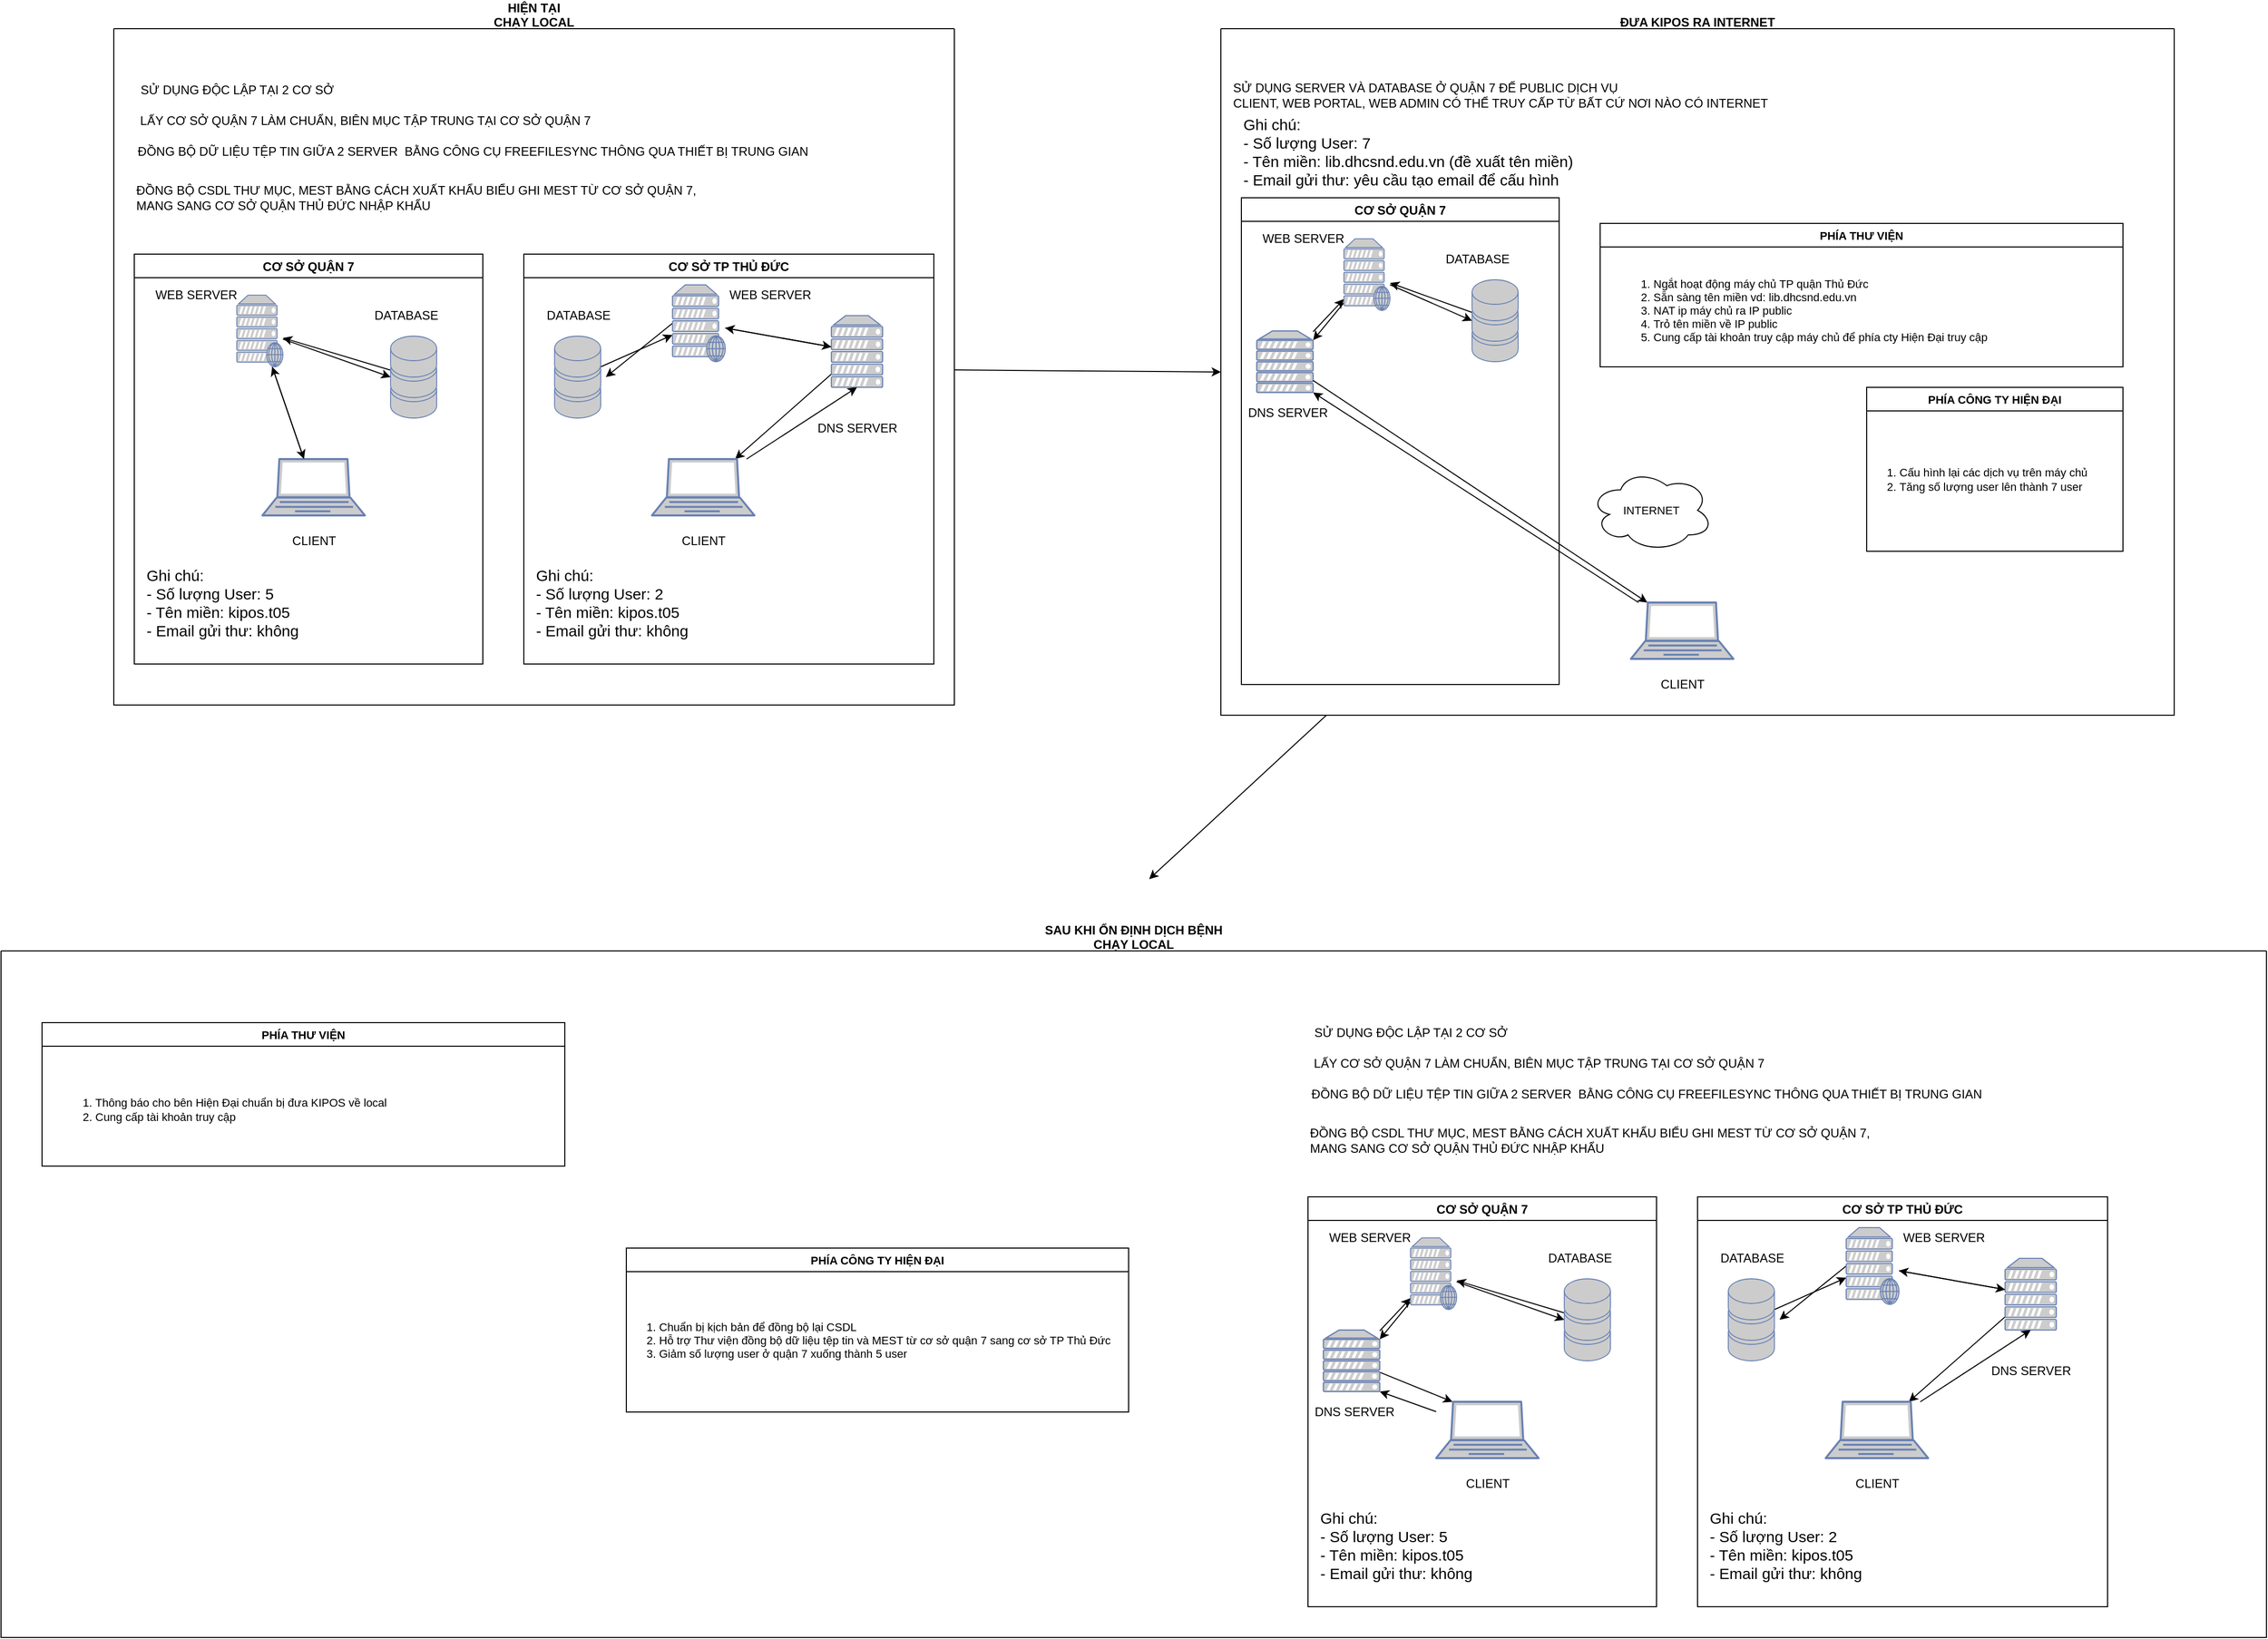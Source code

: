 <mxfile version="14.9.0" type="github">
  <diagram name="Page-1" id="2a216829-ef6e-dabb-86c1-c78162f3ba2b">
    <mxGraphModel dx="593" dy="331" grid="1" gridSize="10" guides="1" tooltips="1" connect="1" arrows="1" fold="1" page="1" pageScale="1" pageWidth="2336" pageHeight="1654" background="none" math="0" shadow="0">
      <root>
        <mxCell id="0" />
        <mxCell id="1" parent="0" />
        <mxCell id="NUjjfqa_huzqdR6QL24O-115" style="edgeStyle=none;rounded=0;orthogonalLoop=1;jettySize=auto;html=1;fontSize=11;entryX=0;entryY=0.5;entryDx=0;entryDy=0;" edge="1" parent="1" source="NUjjfqa_huzqdR6QL24O-2" target="NUjjfqa_huzqdR6QL24O-3">
          <mxGeometry relative="1" as="geometry">
            <mxPoint x="1170" y="530" as="targetPoint" />
          </mxGeometry>
        </mxCell>
        <mxCell id="NUjjfqa_huzqdR6QL24O-2" value="HIỆN TẠI&#xa;CHẠY LOCAL&#xa;&#xa;" style="swimlane;startSize=0;" vertex="1" parent="1">
          <mxGeometry x="140" y="70" width="820" height="660" as="geometry" />
        </mxCell>
        <mxCell id="NUjjfqa_huzqdR6QL24O-6" value="CƠ SỞ QUẬN 7" style="swimlane;" vertex="1" parent="NUjjfqa_huzqdR6QL24O-2">
          <mxGeometry x="20" y="220" width="340" height="400" as="geometry" />
        </mxCell>
        <mxCell id="NUjjfqa_huzqdR6QL24O-15" style="edgeStyle=none;rounded=0;orthogonalLoop=1;jettySize=auto;html=1;" edge="1" parent="NUjjfqa_huzqdR6QL24O-6" source="NUjjfqa_huzqdR6QL24O-9" target="NUjjfqa_huzqdR6QL24O-36">
          <mxGeometry relative="1" as="geometry" />
        </mxCell>
        <mxCell id="NUjjfqa_huzqdR6QL24O-9" value="" style="fontColor=#0066CC;verticalAlign=top;verticalLabelPosition=bottom;labelPosition=center;align=center;html=1;outlineConnect=0;fillColor=#CCCCCC;strokeColor=#6881B3;gradientColor=none;gradientDirection=north;strokeWidth=2;shape=mxgraph.networks.storage;" vertex="1" parent="NUjjfqa_huzqdR6QL24O-6">
          <mxGeometry x="250" y="80" width="45" height="80" as="geometry" />
        </mxCell>
        <mxCell id="NUjjfqa_huzqdR6QL24O-14" style="edgeStyle=none;rounded=0;orthogonalLoop=1;jettySize=auto;html=1;entryX=0;entryY=0.5;entryDx=0;entryDy=0;entryPerimeter=0;" edge="1" parent="NUjjfqa_huzqdR6QL24O-6" source="NUjjfqa_huzqdR6QL24O-36" target="NUjjfqa_huzqdR6QL24O-9">
          <mxGeometry relative="1" as="geometry" />
        </mxCell>
        <mxCell id="NUjjfqa_huzqdR6QL24O-158" style="edgeStyle=none;rounded=0;orthogonalLoop=1;jettySize=auto;html=1;fontSize=11;" edge="1" parent="NUjjfqa_huzqdR6QL24O-6" source="NUjjfqa_huzqdR6QL24O-13" target="NUjjfqa_huzqdR6QL24O-36">
          <mxGeometry relative="1" as="geometry" />
        </mxCell>
        <mxCell id="NUjjfqa_huzqdR6QL24O-13" value="" style="fontColor=#0066CC;verticalAlign=top;verticalLabelPosition=bottom;labelPosition=center;align=center;html=1;outlineConnect=0;fillColor=#CCCCCC;strokeColor=#6881B3;gradientColor=none;gradientDirection=north;strokeWidth=2;shape=mxgraph.networks.laptop;" vertex="1" parent="NUjjfqa_huzqdR6QL24O-6">
          <mxGeometry x="125" y="200" width="100" height="55" as="geometry" />
        </mxCell>
        <mxCell id="NUjjfqa_huzqdR6QL24O-19" value="DATABASE" style="text;html=1;align=center;verticalAlign=middle;resizable=0;points=[];autosize=1;strokeColor=none;" vertex="1" parent="NUjjfqa_huzqdR6QL24O-6">
          <mxGeometry x="225" y="50" width="80" height="20" as="geometry" />
        </mxCell>
        <mxCell id="NUjjfqa_huzqdR6QL24O-20" value="CLIENT" style="text;html=1;align=center;verticalAlign=middle;resizable=0;points=[];autosize=1;strokeColor=none;" vertex="1" parent="NUjjfqa_huzqdR6QL24O-6">
          <mxGeometry x="145" y="270" width="60" height="20" as="geometry" />
        </mxCell>
        <mxCell id="NUjjfqa_huzqdR6QL24O-21" value="&lt;font style=&quot;font-size: 15px&quot;&gt;Ghi chú:&lt;br&gt;- Số lượng User: 5&lt;br&gt;- Tên miền: kipos.t05&lt;br&gt;- Email gửi thư: không&lt;/font&gt;" style="text;html=1;align=left;verticalAlign=middle;resizable=0;points=[];autosize=1;strokeColor=none;" vertex="1" parent="NUjjfqa_huzqdR6QL24O-6">
          <mxGeometry x="10" y="310" width="160" height="60" as="geometry" />
        </mxCell>
        <mxCell id="NUjjfqa_huzqdR6QL24O-160" style="edgeStyle=none;rounded=0;orthogonalLoop=1;jettySize=auto;html=1;fontSize=11;" edge="1" parent="NUjjfqa_huzqdR6QL24O-6" source="NUjjfqa_huzqdR6QL24O-36" target="NUjjfqa_huzqdR6QL24O-13">
          <mxGeometry relative="1" as="geometry" />
        </mxCell>
        <mxCell id="NUjjfqa_huzqdR6QL24O-36" value="" style="fontColor=#0066CC;verticalAlign=top;verticalLabelPosition=bottom;labelPosition=center;align=center;html=1;outlineConnect=0;fillColor=#CCCCCC;strokeColor=#6881B3;gradientColor=none;gradientDirection=north;strokeWidth=2;shape=mxgraph.networks.web_server;" vertex="1" parent="NUjjfqa_huzqdR6QL24O-6">
          <mxGeometry x="100" y="40" width="45" height="70" as="geometry" />
        </mxCell>
        <mxCell id="NUjjfqa_huzqdR6QL24O-39" value="WEB SERVER" style="text;html=1;align=center;verticalAlign=middle;resizable=0;points=[];autosize=1;strokeColor=none;" vertex="1" parent="NUjjfqa_huzqdR6QL24O-6">
          <mxGeometry x="10" y="30" width="100" height="20" as="geometry" />
        </mxCell>
        <mxCell id="NUjjfqa_huzqdR6QL24O-22" value="CƠ SỞ TP THỦ ĐỨC" style="swimlane;" vertex="1" parent="NUjjfqa_huzqdR6QL24O-2">
          <mxGeometry x="400" y="220" width="400" height="400" as="geometry" />
        </mxCell>
        <mxCell id="NUjjfqa_huzqdR6QL24O-34" style="edgeStyle=none;rounded=0;orthogonalLoop=1;jettySize=auto;html=1;" edge="1" parent="NUjjfqa_huzqdR6QL24O-22" source="NUjjfqa_huzqdR6QL24O-24" target="NUjjfqa_huzqdR6QL24O-41">
          <mxGeometry relative="1" as="geometry" />
        </mxCell>
        <mxCell id="NUjjfqa_huzqdR6QL24O-24" value="" style="fontColor=#0066CC;verticalAlign=top;verticalLabelPosition=bottom;labelPosition=center;align=center;html=1;outlineConnect=0;fillColor=#CCCCCC;strokeColor=#6881B3;gradientColor=none;gradientDirection=north;strokeWidth=2;shape=mxgraph.networks.storage;" vertex="1" parent="NUjjfqa_huzqdR6QL24O-22">
          <mxGeometry x="30" y="80" width="45" height="80" as="geometry" />
        </mxCell>
        <mxCell id="NUjjfqa_huzqdR6QL24O-25" style="edgeStyle=none;rounded=0;orthogonalLoop=1;jettySize=auto;html=1;exitX=0;exitY=0.5;exitDx=0;exitDy=0;exitPerimeter=0;" edge="1" parent="NUjjfqa_huzqdR6QL24O-22" source="NUjjfqa_huzqdR6QL24O-41">
          <mxGeometry relative="1" as="geometry">
            <mxPoint x="80" y="120" as="targetPoint" />
          </mxGeometry>
        </mxCell>
        <mxCell id="NUjjfqa_huzqdR6QL24O-26" style="edgeStyle=none;rounded=0;orthogonalLoop=1;jettySize=auto;html=1;" edge="1" parent="NUjjfqa_huzqdR6QL24O-22" source="NUjjfqa_huzqdR6QL24O-27" target="NUjjfqa_huzqdR6QL24O-29">
          <mxGeometry relative="1" as="geometry" />
        </mxCell>
        <mxCell id="NUjjfqa_huzqdR6QL24O-43" style="edgeStyle=none;rounded=0;orthogonalLoop=1;jettySize=auto;html=1;" edge="1" parent="NUjjfqa_huzqdR6QL24O-22" source="NUjjfqa_huzqdR6QL24O-27" target="NUjjfqa_huzqdR6QL24O-41">
          <mxGeometry relative="1" as="geometry" />
        </mxCell>
        <mxCell id="NUjjfqa_huzqdR6QL24O-27" value="" style="fontColor=#0066CC;verticalAlign=top;verticalLabelPosition=bottom;labelPosition=center;align=center;html=1;outlineConnect=0;fillColor=#CCCCCC;strokeColor=#6881B3;gradientColor=none;gradientDirection=north;strokeWidth=2;shape=mxgraph.networks.server;" vertex="1" parent="NUjjfqa_huzqdR6QL24O-22">
          <mxGeometry x="300" y="60" width="50" height="70" as="geometry" />
        </mxCell>
        <mxCell id="NUjjfqa_huzqdR6QL24O-28" style="edgeStyle=none;rounded=0;orthogonalLoop=1;jettySize=auto;html=1;entryX=0.5;entryY=1;entryDx=0;entryDy=0;entryPerimeter=0;" edge="1" parent="NUjjfqa_huzqdR6QL24O-22" source="NUjjfqa_huzqdR6QL24O-29" target="NUjjfqa_huzqdR6QL24O-27">
          <mxGeometry relative="1" as="geometry" />
        </mxCell>
        <mxCell id="NUjjfqa_huzqdR6QL24O-29" value="" style="fontColor=#0066CC;verticalAlign=top;verticalLabelPosition=bottom;labelPosition=center;align=center;html=1;outlineConnect=0;fillColor=#CCCCCC;strokeColor=#6881B3;gradientColor=none;gradientDirection=north;strokeWidth=2;shape=mxgraph.networks.laptop;" vertex="1" parent="NUjjfqa_huzqdR6QL24O-22">
          <mxGeometry x="125" y="200" width="100" height="55" as="geometry" />
        </mxCell>
        <mxCell id="NUjjfqa_huzqdR6QL24O-30" value="DNS SERVER" style="text;html=1;align=center;verticalAlign=middle;resizable=0;points=[];autosize=1;strokeColor=none;" vertex="1" parent="NUjjfqa_huzqdR6QL24O-22">
          <mxGeometry x="280" y="160" width="90" height="20" as="geometry" />
        </mxCell>
        <mxCell id="NUjjfqa_huzqdR6QL24O-31" value="DATABASE" style="text;html=1;align=center;verticalAlign=middle;resizable=0;points=[];autosize=1;strokeColor=none;" vertex="1" parent="NUjjfqa_huzqdR6QL24O-22">
          <mxGeometry x="12.5" y="50" width="80" height="20" as="geometry" />
        </mxCell>
        <mxCell id="NUjjfqa_huzqdR6QL24O-32" value="CLIENT" style="text;html=1;align=center;verticalAlign=middle;resizable=0;points=[];autosize=1;strokeColor=none;" vertex="1" parent="NUjjfqa_huzqdR6QL24O-22">
          <mxGeometry x="145" y="270" width="60" height="20" as="geometry" />
        </mxCell>
        <mxCell id="NUjjfqa_huzqdR6QL24O-33" value="&lt;font style=&quot;font-size: 15px&quot;&gt;Ghi chú:&lt;br&gt;- Số lượng User: 2&lt;br&gt;- Tên miền: kipos.t05&lt;br&gt;- Email gửi thư: không&lt;/font&gt;" style="text;html=1;align=left;verticalAlign=middle;resizable=0;points=[];autosize=1;strokeColor=none;" vertex="1" parent="NUjjfqa_huzqdR6QL24O-22">
          <mxGeometry x="10" y="310" width="160" height="60" as="geometry" />
        </mxCell>
        <mxCell id="NUjjfqa_huzqdR6QL24O-42" style="edgeStyle=none;rounded=0;orthogonalLoop=1;jettySize=auto;html=1;" edge="1" parent="NUjjfqa_huzqdR6QL24O-22" source="NUjjfqa_huzqdR6QL24O-41" target="NUjjfqa_huzqdR6QL24O-27">
          <mxGeometry relative="1" as="geometry" />
        </mxCell>
        <mxCell id="NUjjfqa_huzqdR6QL24O-41" value="" style="fontColor=#0066CC;verticalAlign=top;verticalLabelPosition=bottom;labelPosition=center;align=center;html=1;outlineConnect=0;fillColor=#CCCCCC;strokeColor=#6881B3;gradientColor=none;gradientDirection=north;strokeWidth=2;shape=mxgraph.networks.web_server;" vertex="1" parent="NUjjfqa_huzqdR6QL24O-22">
          <mxGeometry x="145" y="30" width="51.5" height="75" as="geometry" />
        </mxCell>
        <mxCell id="NUjjfqa_huzqdR6QL24O-44" value="WEB SERVER" style="text;html=1;align=center;verticalAlign=middle;resizable=0;points=[];autosize=1;strokeColor=none;" vertex="1" parent="NUjjfqa_huzqdR6QL24O-22">
          <mxGeometry x="190" y="30" width="100" height="20" as="geometry" />
        </mxCell>
        <mxCell id="NUjjfqa_huzqdR6QL24O-35" value="SỬ DỤNG ĐỘC LẬP TẠI 2 CƠ SỞ" style="text;html=1;align=center;verticalAlign=middle;resizable=0;points=[];autosize=1;strokeColor=none;" vertex="1" parent="NUjjfqa_huzqdR6QL24O-2">
          <mxGeometry x="20" y="50" width="200" height="20" as="geometry" />
        </mxCell>
        <mxCell id="NUjjfqa_huzqdR6QL24O-45" value="ĐỒNG BỘ DỮ LIỆU TỆP TIN GIỮA 2 SERVER&amp;nbsp; BẰNG CÔNG CỤ FREEFILESYNC THÔNG QUA THIẾT BỊ TRUNG GIAN" style="text;html=1;align=center;verticalAlign=middle;resizable=0;points=[];autosize=1;strokeColor=none;" vertex="1" parent="NUjjfqa_huzqdR6QL24O-2">
          <mxGeometry x="15" y="110" width="670" height="20" as="geometry" />
        </mxCell>
        <mxCell id="NUjjfqa_huzqdR6QL24O-49" value="LẤY CƠ SỞ QUẬN 7 LÀM CHUẨN, BIÊN MỤC TẬP TRUNG TẠI CƠ SỞ QUẬN 7" style="text;html=1;align=center;verticalAlign=middle;resizable=0;points=[];autosize=1;strokeColor=none;" vertex="1" parent="NUjjfqa_huzqdR6QL24O-2">
          <mxGeometry x="20" y="80" width="450" height="20" as="geometry" />
        </mxCell>
        <mxCell id="NUjjfqa_huzqdR6QL24O-46" value="ĐỒNG BỘ CSDL THƯ MỤC, MEST BẰNG CÁCH XUẤT KHẨU BIỂU GHI MEST TỪ CƠ SỞ QUẬN 7,&lt;br&gt;MANG SANG CƠ SỞ QUẬN THỦ ĐỨC NHẬP KHẨU" style="text;html=1;align=left;verticalAlign=middle;resizable=0;points=[];autosize=1;strokeColor=none;" vertex="1" parent="NUjjfqa_huzqdR6QL24O-2">
          <mxGeometry x="20" y="150" width="560" height="30" as="geometry" />
        </mxCell>
        <mxCell id="NUjjfqa_huzqdR6QL24O-116" style="edgeStyle=none;rounded=0;orthogonalLoop=1;jettySize=auto;html=1;fontSize=11;" edge="1" parent="1" source="NUjjfqa_huzqdR6QL24O-3">
          <mxGeometry relative="1" as="geometry">
            <mxPoint x="1150" y="900" as="targetPoint" />
          </mxGeometry>
        </mxCell>
        <mxCell id="NUjjfqa_huzqdR6QL24O-3" value="ĐƯA KIPOS RA INTERNET&#xa;" style="swimlane;startSize=0;" vertex="1" parent="1">
          <mxGeometry x="1220" y="70" width="930" height="670" as="geometry" />
        </mxCell>
        <mxCell id="NUjjfqa_huzqdR6QL24O-50" value="SỬ DỤNG SERVER VÀ DATABASE Ở QUẬN 7 ĐỂ PUBLIC DỊCH VỤ&lt;br&gt;CLIENT, WEB PORTAL, WEB ADMIN CÓ THỂ TRUY CẤP TỪ BẤT CỨ NƠI NÀO CÓ INTERNET" style="text;html=1;align=left;verticalAlign=middle;resizable=0;points=[];autosize=1;strokeColor=none;" vertex="1" parent="NUjjfqa_huzqdR6QL24O-3">
          <mxGeometry x="10" y="50" width="540" height="30" as="geometry" />
        </mxCell>
        <mxCell id="NUjjfqa_huzqdR6QL24O-51" value="CƠ SỞ QUẬN 7" style="swimlane;" vertex="1" parent="NUjjfqa_huzqdR6QL24O-3">
          <mxGeometry x="20" y="165" width="310" height="475" as="geometry" />
        </mxCell>
        <mxCell id="NUjjfqa_huzqdR6QL24O-52" style="edgeStyle=none;rounded=0;orthogonalLoop=1;jettySize=auto;html=1;" edge="1" parent="NUjjfqa_huzqdR6QL24O-51" source="NUjjfqa_huzqdR6QL24O-53" target="NUjjfqa_huzqdR6QL24O-65">
          <mxGeometry relative="1" as="geometry" />
        </mxCell>
        <mxCell id="NUjjfqa_huzqdR6QL24O-53" value="" style="fontColor=#0066CC;verticalAlign=top;verticalLabelPosition=bottom;labelPosition=center;align=center;html=1;outlineConnect=0;fillColor=#CCCCCC;strokeColor=#6881B3;gradientColor=none;gradientDirection=north;strokeWidth=2;shape=mxgraph.networks.storage;" vertex="1" parent="NUjjfqa_huzqdR6QL24O-51">
          <mxGeometry x="225" y="80" width="45" height="80" as="geometry" />
        </mxCell>
        <mxCell id="NUjjfqa_huzqdR6QL24O-54" style="edgeStyle=none;rounded=0;orthogonalLoop=1;jettySize=auto;html=1;entryX=0;entryY=0.5;entryDx=0;entryDy=0;entryPerimeter=0;" edge="1" parent="NUjjfqa_huzqdR6QL24O-51" source="NUjjfqa_huzqdR6QL24O-65" target="NUjjfqa_huzqdR6QL24O-53">
          <mxGeometry relative="1" as="geometry" />
        </mxCell>
        <mxCell id="NUjjfqa_huzqdR6QL24O-56" style="edgeStyle=none;rounded=0;orthogonalLoop=1;jettySize=auto;html=1;" edge="1" parent="NUjjfqa_huzqdR6QL24O-51" source="NUjjfqa_huzqdR6QL24O-57" target="NUjjfqa_huzqdR6QL24O-65">
          <mxGeometry relative="1" as="geometry" />
        </mxCell>
        <mxCell id="NUjjfqa_huzqdR6QL24O-57" value="" style="fontColor=#0066CC;verticalAlign=top;verticalLabelPosition=bottom;labelPosition=center;align=center;html=1;outlineConnect=0;fillColor=#CCCCCC;strokeColor=#6881B3;gradientColor=none;gradientDirection=north;strokeWidth=2;shape=mxgraph.networks.server;" vertex="1" parent="NUjjfqa_huzqdR6QL24O-51">
          <mxGeometry x="15" y="130" width="55" height="60" as="geometry" />
        </mxCell>
        <mxCell id="NUjjfqa_huzqdR6QL24O-60" value="DNS SERVER" style="text;html=1;align=center;verticalAlign=middle;resizable=0;points=[];autosize=1;strokeColor=none;" vertex="1" parent="NUjjfqa_huzqdR6QL24O-51">
          <mxGeometry y="200" width="90" height="20" as="geometry" />
        </mxCell>
        <mxCell id="NUjjfqa_huzqdR6QL24O-61" value="DATABASE" style="text;html=1;align=center;verticalAlign=middle;resizable=0;points=[];autosize=1;strokeColor=none;" vertex="1" parent="NUjjfqa_huzqdR6QL24O-51">
          <mxGeometry x="190" y="50" width="80" height="20" as="geometry" />
        </mxCell>
        <mxCell id="NUjjfqa_huzqdR6QL24O-64" style="edgeStyle=none;rounded=0;orthogonalLoop=1;jettySize=auto;html=1;entryX=1;entryY=0.15;entryDx=0;entryDy=0;entryPerimeter=0;" edge="1" parent="NUjjfqa_huzqdR6QL24O-51" source="NUjjfqa_huzqdR6QL24O-65" target="NUjjfqa_huzqdR6QL24O-57">
          <mxGeometry relative="1" as="geometry" />
        </mxCell>
        <mxCell id="NUjjfqa_huzqdR6QL24O-65" value="" style="fontColor=#0066CC;verticalAlign=top;verticalLabelPosition=bottom;labelPosition=center;align=center;html=1;outlineConnect=0;fillColor=#CCCCCC;strokeColor=#6881B3;gradientColor=none;gradientDirection=north;strokeWidth=2;shape=mxgraph.networks.web_server;" vertex="1" parent="NUjjfqa_huzqdR6QL24O-51">
          <mxGeometry x="100" y="40" width="45" height="70" as="geometry" />
        </mxCell>
        <mxCell id="NUjjfqa_huzqdR6QL24O-66" value="WEB SERVER" style="text;html=1;align=center;verticalAlign=middle;resizable=0;points=[];autosize=1;strokeColor=none;" vertex="1" parent="NUjjfqa_huzqdR6QL24O-51">
          <mxGeometry x="10" y="30" width="100" height="20" as="geometry" />
        </mxCell>
        <mxCell id="NUjjfqa_huzqdR6QL24O-59" value="" style="fontColor=#0066CC;verticalAlign=top;verticalLabelPosition=bottom;labelPosition=center;align=center;html=1;outlineConnect=0;fillColor=#CCCCCC;strokeColor=#6881B3;gradientColor=none;gradientDirection=north;strokeWidth=2;shape=mxgraph.networks.laptop;" vertex="1" parent="NUjjfqa_huzqdR6QL24O-3">
          <mxGeometry x="400" y="560" width="100" height="55" as="geometry" />
        </mxCell>
        <mxCell id="NUjjfqa_huzqdR6QL24O-55" style="edgeStyle=none;rounded=0;orthogonalLoop=1;jettySize=auto;html=1;entryX=0.16;entryY=0;entryDx=0;entryDy=0;entryPerimeter=0;" edge="1" parent="NUjjfqa_huzqdR6QL24O-3" source="NUjjfqa_huzqdR6QL24O-57" target="NUjjfqa_huzqdR6QL24O-59">
          <mxGeometry relative="1" as="geometry" />
        </mxCell>
        <mxCell id="NUjjfqa_huzqdR6QL24O-58" style="edgeStyle=none;rounded=0;orthogonalLoop=1;jettySize=auto;html=1;entryX=1;entryY=1;entryDx=0;entryDy=0;entryPerimeter=0;" edge="1" parent="NUjjfqa_huzqdR6QL24O-3" source="NUjjfqa_huzqdR6QL24O-59" target="NUjjfqa_huzqdR6QL24O-57">
          <mxGeometry relative="1" as="geometry" />
        </mxCell>
        <mxCell id="NUjjfqa_huzqdR6QL24O-62" value="CLIENT" style="text;html=1;align=center;verticalAlign=middle;resizable=0;points=[];autosize=1;strokeColor=none;" vertex="1" parent="NUjjfqa_huzqdR6QL24O-3">
          <mxGeometry x="420" y="630" width="60" height="20" as="geometry" />
        </mxCell>
        <mxCell id="NUjjfqa_huzqdR6QL24O-63" value="&lt;font style=&quot;font-size: 15px&quot;&gt;Ghi chú:&lt;br&gt;- Số lượng User: 7&lt;br&gt;- Tên miền: lib.dhcsnd.edu.vn (đề xuất tên miền)&lt;br&gt;- Email gửi thư: yêu cầu tạo email để cấu hình&lt;/font&gt;" style="text;html=1;align=left;verticalAlign=middle;resizable=0;points=[];autosize=1;strokeColor=none;" vertex="1" parent="NUjjfqa_huzqdR6QL24O-3">
          <mxGeometry x="20" y="90" width="340" height="60" as="geometry" />
        </mxCell>
        <mxCell id="NUjjfqa_huzqdR6QL24O-87" value="PHÍA THƯ VIỆN" style="swimlane;fontSize=11;" vertex="1" parent="NUjjfqa_huzqdR6QL24O-3">
          <mxGeometry x="370" y="190" width="510" height="140" as="geometry" />
        </mxCell>
        <mxCell id="NUjjfqa_huzqdR6QL24O-88" value="&lt;ol&gt;&lt;li&gt;Ngắt hoạt động máy chủ TP quận Thủ Đức&lt;/li&gt;&lt;li&gt;Sẵn sàng tên miền vd: lib.dhcsnd.edu.vn&lt;/li&gt;&lt;li&gt;NAT ip máy chủ ra IP public&lt;/li&gt;&lt;li&gt;Trỏ tên miền về IP public&lt;/li&gt;&lt;li&gt;Cung cấp tài khoản truy cập máy chủ để phía cty Hiện Đại truy cập&lt;/li&gt;&lt;/ol&gt;" style="text;html=1;align=left;verticalAlign=middle;resizable=0;points=[];autosize=1;strokeColor=none;fontSize=11;" vertex="1" parent="NUjjfqa_huzqdR6QL24O-87">
          <mxGeometry x="10" y="40" width="380" height="90" as="geometry" />
        </mxCell>
        <mxCell id="NUjjfqa_huzqdR6QL24O-114" value="INTERNET" style="ellipse;shape=cloud;whiteSpace=wrap;html=1;fontSize=11;" vertex="1" parent="NUjjfqa_huzqdR6QL24O-3">
          <mxGeometry x="360" y="430" width="120" height="80" as="geometry" />
        </mxCell>
        <mxCell id="NUjjfqa_huzqdR6QL24O-110" value="PHÍA CÔNG TY HIỆN ĐẠI" style="swimlane;fontSize=11;" vertex="1" parent="NUjjfqa_huzqdR6QL24O-3">
          <mxGeometry x="630" y="350" width="250" height="160" as="geometry" />
        </mxCell>
        <mxCell id="NUjjfqa_huzqdR6QL24O-112" value="" style="group" vertex="1" connectable="0" parent="NUjjfqa_huzqdR6QL24O-110">
          <mxGeometry x="-20" y="20" width="250" height="140" as="geometry" />
        </mxCell>
        <mxCell id="NUjjfqa_huzqdR6QL24O-111" value="&lt;ol&gt;&lt;li&gt;Cấu hình lại các dịch vụ trên máy chủ&lt;/li&gt;&lt;li&gt;Tăng số lượng user lên thành 7 user&lt;/li&gt;&lt;/ol&gt;" style="text;html=1;align=left;verticalAlign=middle;resizable=0;points=[];autosize=1;strokeColor=none;fontSize=11;" vertex="1" parent="NUjjfqa_huzqdR6QL24O-112">
          <mxGeometry x="10" y="45" width="240" height="50" as="geometry" />
        </mxCell>
        <mxCell id="NUjjfqa_huzqdR6QL24O-4" value="SAU KHI ỔN ĐỊNH DỊCH BỆNH&#xa;CHẠY LOCAL&#xa;&#xa;" style="swimlane;startSize=0;" vertex="1" parent="1">
          <mxGeometry x="30" y="970" width="2210" height="670" as="geometry" />
        </mxCell>
        <mxCell id="NUjjfqa_huzqdR6QL24O-117" value="CƠ SỞ QUẬN 7" style="swimlane;" vertex="1" parent="NUjjfqa_huzqdR6QL24O-4">
          <mxGeometry x="1275" y="240" width="340" height="400" as="geometry" />
        </mxCell>
        <mxCell id="NUjjfqa_huzqdR6QL24O-118" style="edgeStyle=none;rounded=0;orthogonalLoop=1;jettySize=auto;html=1;" edge="1" parent="NUjjfqa_huzqdR6QL24O-117" source="NUjjfqa_huzqdR6QL24O-119" target="NUjjfqa_huzqdR6QL24O-131">
          <mxGeometry relative="1" as="geometry" />
        </mxCell>
        <mxCell id="NUjjfqa_huzqdR6QL24O-119" value="" style="fontColor=#0066CC;verticalAlign=top;verticalLabelPosition=bottom;labelPosition=center;align=center;html=1;outlineConnect=0;fillColor=#CCCCCC;strokeColor=#6881B3;gradientColor=none;gradientDirection=north;strokeWidth=2;shape=mxgraph.networks.storage;" vertex="1" parent="NUjjfqa_huzqdR6QL24O-117">
          <mxGeometry x="250" y="80" width="45" height="80" as="geometry" />
        </mxCell>
        <mxCell id="NUjjfqa_huzqdR6QL24O-120" style="edgeStyle=none;rounded=0;orthogonalLoop=1;jettySize=auto;html=1;entryX=0;entryY=0.5;entryDx=0;entryDy=0;entryPerimeter=0;" edge="1" parent="NUjjfqa_huzqdR6QL24O-117" source="NUjjfqa_huzqdR6QL24O-131" target="NUjjfqa_huzqdR6QL24O-119">
          <mxGeometry relative="1" as="geometry" />
        </mxCell>
        <mxCell id="NUjjfqa_huzqdR6QL24O-121" style="edgeStyle=none;rounded=0;orthogonalLoop=1;jettySize=auto;html=1;entryX=0.16;entryY=0;entryDx=0;entryDy=0;entryPerimeter=0;" edge="1" parent="NUjjfqa_huzqdR6QL24O-117" source="NUjjfqa_huzqdR6QL24O-123" target="NUjjfqa_huzqdR6QL24O-125">
          <mxGeometry relative="1" as="geometry" />
        </mxCell>
        <mxCell id="NUjjfqa_huzqdR6QL24O-122" style="edgeStyle=none;rounded=0;orthogonalLoop=1;jettySize=auto;html=1;" edge="1" parent="NUjjfqa_huzqdR6QL24O-117" source="NUjjfqa_huzqdR6QL24O-123" target="NUjjfqa_huzqdR6QL24O-131">
          <mxGeometry relative="1" as="geometry" />
        </mxCell>
        <mxCell id="NUjjfqa_huzqdR6QL24O-123" value="" style="fontColor=#0066CC;verticalAlign=top;verticalLabelPosition=bottom;labelPosition=center;align=center;html=1;outlineConnect=0;fillColor=#CCCCCC;strokeColor=#6881B3;gradientColor=none;gradientDirection=north;strokeWidth=2;shape=mxgraph.networks.server;" vertex="1" parent="NUjjfqa_huzqdR6QL24O-117">
          <mxGeometry x="15" y="130" width="55" height="60" as="geometry" />
        </mxCell>
        <mxCell id="NUjjfqa_huzqdR6QL24O-124" style="edgeStyle=none;rounded=0;orthogonalLoop=1;jettySize=auto;html=1;entryX=1;entryY=1;entryDx=0;entryDy=0;entryPerimeter=0;" edge="1" parent="NUjjfqa_huzqdR6QL24O-117" source="NUjjfqa_huzqdR6QL24O-125" target="NUjjfqa_huzqdR6QL24O-123">
          <mxGeometry relative="1" as="geometry" />
        </mxCell>
        <mxCell id="NUjjfqa_huzqdR6QL24O-125" value="" style="fontColor=#0066CC;verticalAlign=top;verticalLabelPosition=bottom;labelPosition=center;align=center;html=1;outlineConnect=0;fillColor=#CCCCCC;strokeColor=#6881B3;gradientColor=none;gradientDirection=north;strokeWidth=2;shape=mxgraph.networks.laptop;" vertex="1" parent="NUjjfqa_huzqdR6QL24O-117">
          <mxGeometry x="125" y="200" width="100" height="55" as="geometry" />
        </mxCell>
        <mxCell id="NUjjfqa_huzqdR6QL24O-126" value="DNS SERVER" style="text;html=1;align=center;verticalAlign=middle;resizable=0;points=[];autosize=1;strokeColor=none;" vertex="1" parent="NUjjfqa_huzqdR6QL24O-117">
          <mxGeometry y="200" width="90" height="20" as="geometry" />
        </mxCell>
        <mxCell id="NUjjfqa_huzqdR6QL24O-127" value="DATABASE" style="text;html=1;align=center;verticalAlign=middle;resizable=0;points=[];autosize=1;strokeColor=none;" vertex="1" parent="NUjjfqa_huzqdR6QL24O-117">
          <mxGeometry x="225" y="50" width="80" height="20" as="geometry" />
        </mxCell>
        <mxCell id="NUjjfqa_huzqdR6QL24O-128" value="CLIENT" style="text;html=1;align=center;verticalAlign=middle;resizable=0;points=[];autosize=1;strokeColor=none;" vertex="1" parent="NUjjfqa_huzqdR6QL24O-117">
          <mxGeometry x="145" y="270" width="60" height="20" as="geometry" />
        </mxCell>
        <mxCell id="NUjjfqa_huzqdR6QL24O-129" value="&lt;font style=&quot;font-size: 15px&quot;&gt;Ghi chú:&lt;br&gt;- Số lượng User: 5&lt;br&gt;- Tên miền: kipos.t05&lt;br&gt;- Email gửi thư: không&lt;/font&gt;" style="text;html=1;align=left;verticalAlign=middle;resizable=0;points=[];autosize=1;strokeColor=none;" vertex="1" parent="NUjjfqa_huzqdR6QL24O-117">
          <mxGeometry x="10" y="310" width="160" height="60" as="geometry" />
        </mxCell>
        <mxCell id="NUjjfqa_huzqdR6QL24O-130" style="edgeStyle=none;rounded=0;orthogonalLoop=1;jettySize=auto;html=1;entryX=1;entryY=0.15;entryDx=0;entryDy=0;entryPerimeter=0;" edge="1" parent="NUjjfqa_huzqdR6QL24O-117" source="NUjjfqa_huzqdR6QL24O-131" target="NUjjfqa_huzqdR6QL24O-123">
          <mxGeometry relative="1" as="geometry" />
        </mxCell>
        <mxCell id="NUjjfqa_huzqdR6QL24O-131" value="" style="fontColor=#0066CC;verticalAlign=top;verticalLabelPosition=bottom;labelPosition=center;align=center;html=1;outlineConnect=0;fillColor=#CCCCCC;strokeColor=#6881B3;gradientColor=none;gradientDirection=north;strokeWidth=2;shape=mxgraph.networks.web_server;" vertex="1" parent="NUjjfqa_huzqdR6QL24O-117">
          <mxGeometry x="100" y="40" width="45" height="70" as="geometry" />
        </mxCell>
        <mxCell id="NUjjfqa_huzqdR6QL24O-132" value="WEB SERVER" style="text;html=1;align=center;verticalAlign=middle;resizable=0;points=[];autosize=1;strokeColor=none;" vertex="1" parent="NUjjfqa_huzqdR6QL24O-117">
          <mxGeometry x="10" y="30" width="100" height="20" as="geometry" />
        </mxCell>
        <mxCell id="NUjjfqa_huzqdR6QL24O-133" value="CƠ SỞ TP THỦ ĐỨC" style="swimlane;" vertex="1" parent="NUjjfqa_huzqdR6QL24O-4">
          <mxGeometry x="1655" y="240" width="400" height="400" as="geometry" />
        </mxCell>
        <mxCell id="NUjjfqa_huzqdR6QL24O-134" style="edgeStyle=none;rounded=0;orthogonalLoop=1;jettySize=auto;html=1;" edge="1" parent="NUjjfqa_huzqdR6QL24O-133" source="NUjjfqa_huzqdR6QL24O-135" target="NUjjfqa_huzqdR6QL24O-147">
          <mxGeometry relative="1" as="geometry" />
        </mxCell>
        <mxCell id="NUjjfqa_huzqdR6QL24O-135" value="" style="fontColor=#0066CC;verticalAlign=top;verticalLabelPosition=bottom;labelPosition=center;align=center;html=1;outlineConnect=0;fillColor=#CCCCCC;strokeColor=#6881B3;gradientColor=none;gradientDirection=north;strokeWidth=2;shape=mxgraph.networks.storage;" vertex="1" parent="NUjjfqa_huzqdR6QL24O-133">
          <mxGeometry x="30" y="80" width="45" height="80" as="geometry" />
        </mxCell>
        <mxCell id="NUjjfqa_huzqdR6QL24O-136" style="edgeStyle=none;rounded=0;orthogonalLoop=1;jettySize=auto;html=1;exitX=0;exitY=0.5;exitDx=0;exitDy=0;exitPerimeter=0;" edge="1" parent="NUjjfqa_huzqdR6QL24O-133" source="NUjjfqa_huzqdR6QL24O-147">
          <mxGeometry relative="1" as="geometry">
            <mxPoint x="80" y="120" as="targetPoint" />
          </mxGeometry>
        </mxCell>
        <mxCell id="NUjjfqa_huzqdR6QL24O-137" style="edgeStyle=none;rounded=0;orthogonalLoop=1;jettySize=auto;html=1;" edge="1" parent="NUjjfqa_huzqdR6QL24O-133" source="NUjjfqa_huzqdR6QL24O-139" target="NUjjfqa_huzqdR6QL24O-141">
          <mxGeometry relative="1" as="geometry" />
        </mxCell>
        <mxCell id="NUjjfqa_huzqdR6QL24O-138" style="edgeStyle=none;rounded=0;orthogonalLoop=1;jettySize=auto;html=1;" edge="1" parent="NUjjfqa_huzqdR6QL24O-133" source="NUjjfqa_huzqdR6QL24O-139" target="NUjjfqa_huzqdR6QL24O-147">
          <mxGeometry relative="1" as="geometry" />
        </mxCell>
        <mxCell id="NUjjfqa_huzqdR6QL24O-139" value="" style="fontColor=#0066CC;verticalAlign=top;verticalLabelPosition=bottom;labelPosition=center;align=center;html=1;outlineConnect=0;fillColor=#CCCCCC;strokeColor=#6881B3;gradientColor=none;gradientDirection=north;strokeWidth=2;shape=mxgraph.networks.server;" vertex="1" parent="NUjjfqa_huzqdR6QL24O-133">
          <mxGeometry x="300" y="60" width="50" height="70" as="geometry" />
        </mxCell>
        <mxCell id="NUjjfqa_huzqdR6QL24O-140" style="edgeStyle=none;rounded=0;orthogonalLoop=1;jettySize=auto;html=1;entryX=0.5;entryY=1;entryDx=0;entryDy=0;entryPerimeter=0;" edge="1" parent="NUjjfqa_huzqdR6QL24O-133" source="NUjjfqa_huzqdR6QL24O-141" target="NUjjfqa_huzqdR6QL24O-139">
          <mxGeometry relative="1" as="geometry" />
        </mxCell>
        <mxCell id="NUjjfqa_huzqdR6QL24O-141" value="" style="fontColor=#0066CC;verticalAlign=top;verticalLabelPosition=bottom;labelPosition=center;align=center;html=1;outlineConnect=0;fillColor=#CCCCCC;strokeColor=#6881B3;gradientColor=none;gradientDirection=north;strokeWidth=2;shape=mxgraph.networks.laptop;" vertex="1" parent="NUjjfqa_huzqdR6QL24O-133">
          <mxGeometry x="125" y="200" width="100" height="55" as="geometry" />
        </mxCell>
        <mxCell id="NUjjfqa_huzqdR6QL24O-142" value="DNS SERVER" style="text;html=1;align=center;verticalAlign=middle;resizable=0;points=[];autosize=1;strokeColor=none;" vertex="1" parent="NUjjfqa_huzqdR6QL24O-133">
          <mxGeometry x="280" y="160" width="90" height="20" as="geometry" />
        </mxCell>
        <mxCell id="NUjjfqa_huzqdR6QL24O-143" value="DATABASE" style="text;html=1;align=center;verticalAlign=middle;resizable=0;points=[];autosize=1;strokeColor=none;" vertex="1" parent="NUjjfqa_huzqdR6QL24O-133">
          <mxGeometry x="12.5" y="50" width="80" height="20" as="geometry" />
        </mxCell>
        <mxCell id="NUjjfqa_huzqdR6QL24O-144" value="CLIENT" style="text;html=1;align=center;verticalAlign=middle;resizable=0;points=[];autosize=1;strokeColor=none;" vertex="1" parent="NUjjfqa_huzqdR6QL24O-133">
          <mxGeometry x="145" y="270" width="60" height="20" as="geometry" />
        </mxCell>
        <mxCell id="NUjjfqa_huzqdR6QL24O-145" value="&lt;font style=&quot;font-size: 15px&quot;&gt;Ghi chú:&lt;br&gt;- Số lượng User: 2&lt;br&gt;- Tên miền: kipos.t05&lt;br&gt;- Email gửi thư: không&lt;/font&gt;" style="text;html=1;align=left;verticalAlign=middle;resizable=0;points=[];autosize=1;strokeColor=none;" vertex="1" parent="NUjjfqa_huzqdR6QL24O-133">
          <mxGeometry x="10" y="310" width="160" height="60" as="geometry" />
        </mxCell>
        <mxCell id="NUjjfqa_huzqdR6QL24O-146" style="edgeStyle=none;rounded=0;orthogonalLoop=1;jettySize=auto;html=1;" edge="1" parent="NUjjfqa_huzqdR6QL24O-133" source="NUjjfqa_huzqdR6QL24O-147" target="NUjjfqa_huzqdR6QL24O-139">
          <mxGeometry relative="1" as="geometry" />
        </mxCell>
        <mxCell id="NUjjfqa_huzqdR6QL24O-147" value="" style="fontColor=#0066CC;verticalAlign=top;verticalLabelPosition=bottom;labelPosition=center;align=center;html=1;outlineConnect=0;fillColor=#CCCCCC;strokeColor=#6881B3;gradientColor=none;gradientDirection=north;strokeWidth=2;shape=mxgraph.networks.web_server;" vertex="1" parent="NUjjfqa_huzqdR6QL24O-133">
          <mxGeometry x="145" y="30" width="51.5" height="75" as="geometry" />
        </mxCell>
        <mxCell id="NUjjfqa_huzqdR6QL24O-148" value="WEB SERVER" style="text;html=1;align=center;verticalAlign=middle;resizable=0;points=[];autosize=1;strokeColor=none;" vertex="1" parent="NUjjfqa_huzqdR6QL24O-133">
          <mxGeometry x="190" y="30" width="100" height="20" as="geometry" />
        </mxCell>
        <mxCell id="NUjjfqa_huzqdR6QL24O-149" value="SỬ DỤNG ĐỘC LẬP TẠI 2 CƠ SỞ" style="text;html=1;align=center;verticalAlign=middle;resizable=0;points=[];autosize=1;strokeColor=none;" vertex="1" parent="NUjjfqa_huzqdR6QL24O-4">
          <mxGeometry x="1275" y="70" width="200" height="20" as="geometry" />
        </mxCell>
        <mxCell id="NUjjfqa_huzqdR6QL24O-150" value="ĐỒNG BỘ DỮ LIỆU TỆP TIN GIỮA 2 SERVER&amp;nbsp; BẰNG CÔNG CỤ FREEFILESYNC THÔNG QUA THIẾT BỊ TRUNG GIAN" style="text;html=1;align=center;verticalAlign=middle;resizable=0;points=[];autosize=1;strokeColor=none;" vertex="1" parent="NUjjfqa_huzqdR6QL24O-4">
          <mxGeometry x="1270" y="130" width="670" height="20" as="geometry" />
        </mxCell>
        <mxCell id="NUjjfqa_huzqdR6QL24O-151" value="LẤY CƠ SỞ QUẬN 7 LÀM CHUẨN, BIÊN MỤC TẬP TRUNG TẠI CƠ SỞ QUẬN 7" style="text;html=1;align=center;verticalAlign=middle;resizable=0;points=[];autosize=1;strokeColor=none;" vertex="1" parent="NUjjfqa_huzqdR6QL24O-4">
          <mxGeometry x="1275" y="100" width="450" height="20" as="geometry" />
        </mxCell>
        <mxCell id="NUjjfqa_huzqdR6QL24O-152" value="ĐỒNG BỘ CSDL THƯ MỤC, MEST BẰNG CÁCH XUẤT KHẨU BIỂU GHI MEST TỪ CƠ SỞ QUẬN 7,&lt;br&gt;MANG SANG CƠ SỞ QUẬN THỦ ĐỨC NHẬP KHẨU" style="text;html=1;align=left;verticalAlign=middle;resizable=0;points=[];autosize=1;strokeColor=none;" vertex="1" parent="NUjjfqa_huzqdR6QL24O-4">
          <mxGeometry x="1275" y="170" width="560" height="30" as="geometry" />
        </mxCell>
        <mxCell id="NUjjfqa_huzqdR6QL24O-153" value="PHÍA THƯ VIỆN" style="swimlane;fontSize=11;" vertex="1" parent="NUjjfqa_huzqdR6QL24O-4">
          <mxGeometry x="40" y="70" width="510" height="140" as="geometry" />
        </mxCell>
        <mxCell id="NUjjfqa_huzqdR6QL24O-154" value="&lt;ol&gt;&lt;li&gt;Thông báo cho bên Hiện Đại chuẩn bị đưa KIPOS về local&lt;/li&gt;&lt;li&gt;Cung cấp tài khoản truy cập&lt;/li&gt;&lt;/ol&gt;" style="text;html=1;align=left;verticalAlign=middle;resizable=0;points=[];autosize=1;strokeColor=none;fontSize=11;" vertex="1" parent="NUjjfqa_huzqdR6QL24O-153">
          <mxGeometry x="10" y="60" width="340" height="50" as="geometry" />
        </mxCell>
        <mxCell id="NUjjfqa_huzqdR6QL24O-155" value="PHÍA CÔNG TY HIỆN ĐẠI" style="swimlane;fontSize=11;" vertex="1" parent="NUjjfqa_huzqdR6QL24O-4">
          <mxGeometry x="610" y="290" width="490" height="160" as="geometry" />
        </mxCell>
        <mxCell id="NUjjfqa_huzqdR6QL24O-156" value="" style="group" vertex="1" connectable="0" parent="NUjjfqa_huzqdR6QL24O-155">
          <mxGeometry x="-20" y="20" width="510" height="140" as="geometry" />
        </mxCell>
        <mxCell id="NUjjfqa_huzqdR6QL24O-157" value="&lt;ol&gt;&lt;li&gt;Chuẩn bị kịch bản để đồng bộ lại CSDL&lt;/li&gt;&lt;li&gt;Hỗ trợ Thư viện đồng bộ dữ liệu tệp tin và MEST từ cơ sở quận 7 sang cơ sở TP Thủ Đức&lt;/li&gt;&lt;li&gt;Giảm số lượng user ở quận 7 xuống thành 5 user&lt;/li&gt;&lt;/ol&gt;" style="text;html=1;align=left;verticalAlign=middle;resizable=0;points=[];autosize=1;strokeColor=none;fontSize=11;" vertex="1" parent="NUjjfqa_huzqdR6QL24O-156">
          <mxGeometry x="10" y="35" width="500" height="70" as="geometry" />
        </mxCell>
      </root>
    </mxGraphModel>
  </diagram>
</mxfile>
